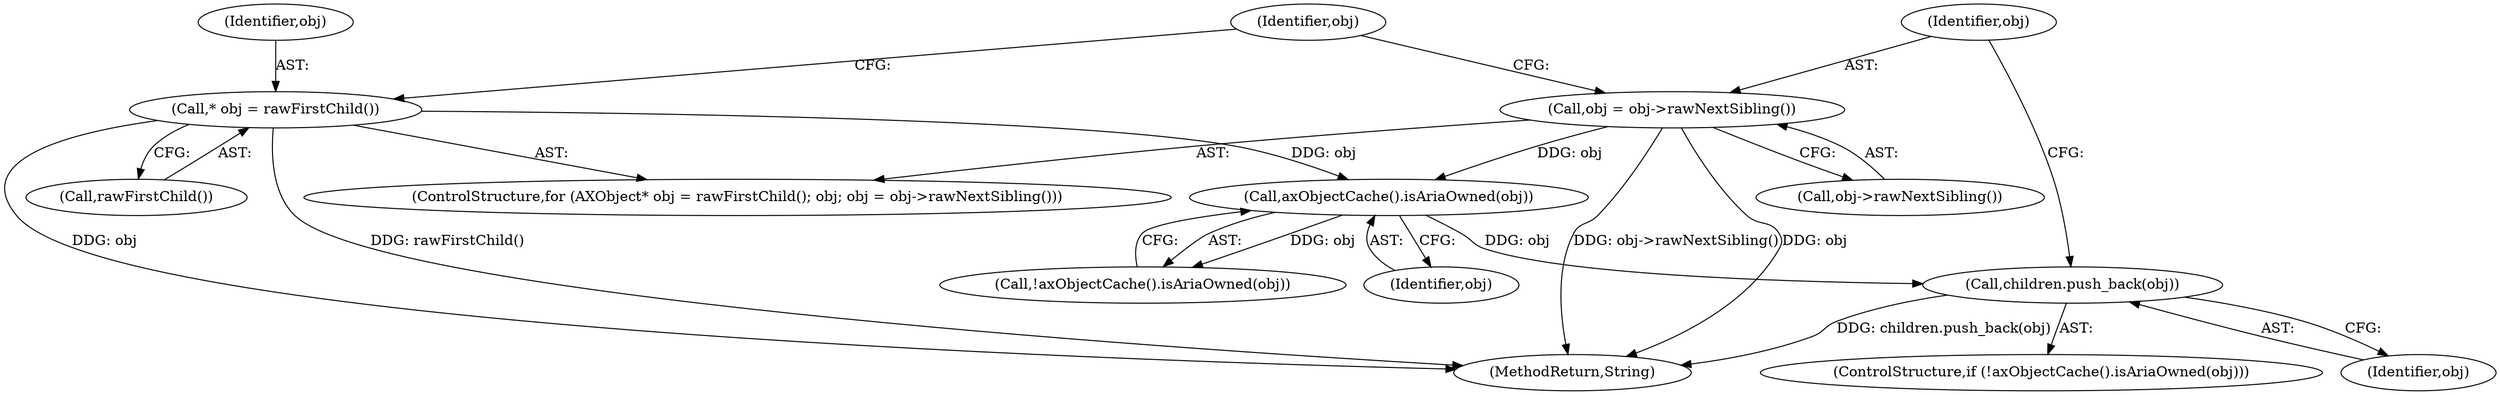 digraph "0_Chrome_d27468a832d5316884bd02f459cbf493697fd7e1_20@pointer" {
"1000140" [label="(Call,children.push_back(obj))"];
"1000138" [label="(Call,axObjectCache().isAriaOwned(obj))"];
"1000128" [label="(Call,* obj = rawFirstChild())"];
"1000132" [label="(Call,obj = obj->rawNextSibling())"];
"1000136" [label="(ControlStructure,if (!axObjectCache().isAriaOwned(obj)))"];
"1000137" [label="(Call,!axObjectCache().isAriaOwned(obj))"];
"1000131" [label="(Identifier,obj)"];
"1000130" [label="(Call,rawFirstChild())"];
"1000129" [label="(Identifier,obj)"];
"1000134" [label="(Call,obj->rawNextSibling())"];
"1000196" [label="(MethodReturn,String)"];
"1000139" [label="(Identifier,obj)"];
"1000128" [label="(Call,* obj = rawFirstChild())"];
"1000133" [label="(Identifier,obj)"];
"1000138" [label="(Call,axObjectCache().isAriaOwned(obj))"];
"1000141" [label="(Identifier,obj)"];
"1000126" [label="(ControlStructure,for (AXObject* obj = rawFirstChild(); obj; obj = obj->rawNextSibling()))"];
"1000132" [label="(Call,obj = obj->rawNextSibling())"];
"1000140" [label="(Call,children.push_back(obj))"];
"1000140" -> "1000136"  [label="AST: "];
"1000140" -> "1000141"  [label="CFG: "];
"1000141" -> "1000140"  [label="AST: "];
"1000133" -> "1000140"  [label="CFG: "];
"1000140" -> "1000196"  [label="DDG: children.push_back(obj)"];
"1000138" -> "1000140"  [label="DDG: obj"];
"1000138" -> "1000137"  [label="AST: "];
"1000138" -> "1000139"  [label="CFG: "];
"1000139" -> "1000138"  [label="AST: "];
"1000137" -> "1000138"  [label="CFG: "];
"1000138" -> "1000137"  [label="DDG: obj"];
"1000128" -> "1000138"  [label="DDG: obj"];
"1000132" -> "1000138"  [label="DDG: obj"];
"1000128" -> "1000126"  [label="AST: "];
"1000128" -> "1000130"  [label="CFG: "];
"1000129" -> "1000128"  [label="AST: "];
"1000130" -> "1000128"  [label="AST: "];
"1000131" -> "1000128"  [label="CFG: "];
"1000128" -> "1000196"  [label="DDG: rawFirstChild()"];
"1000128" -> "1000196"  [label="DDG: obj"];
"1000132" -> "1000126"  [label="AST: "];
"1000132" -> "1000134"  [label="CFG: "];
"1000133" -> "1000132"  [label="AST: "];
"1000134" -> "1000132"  [label="AST: "];
"1000131" -> "1000132"  [label="CFG: "];
"1000132" -> "1000196"  [label="DDG: obj->rawNextSibling()"];
"1000132" -> "1000196"  [label="DDG: obj"];
}
